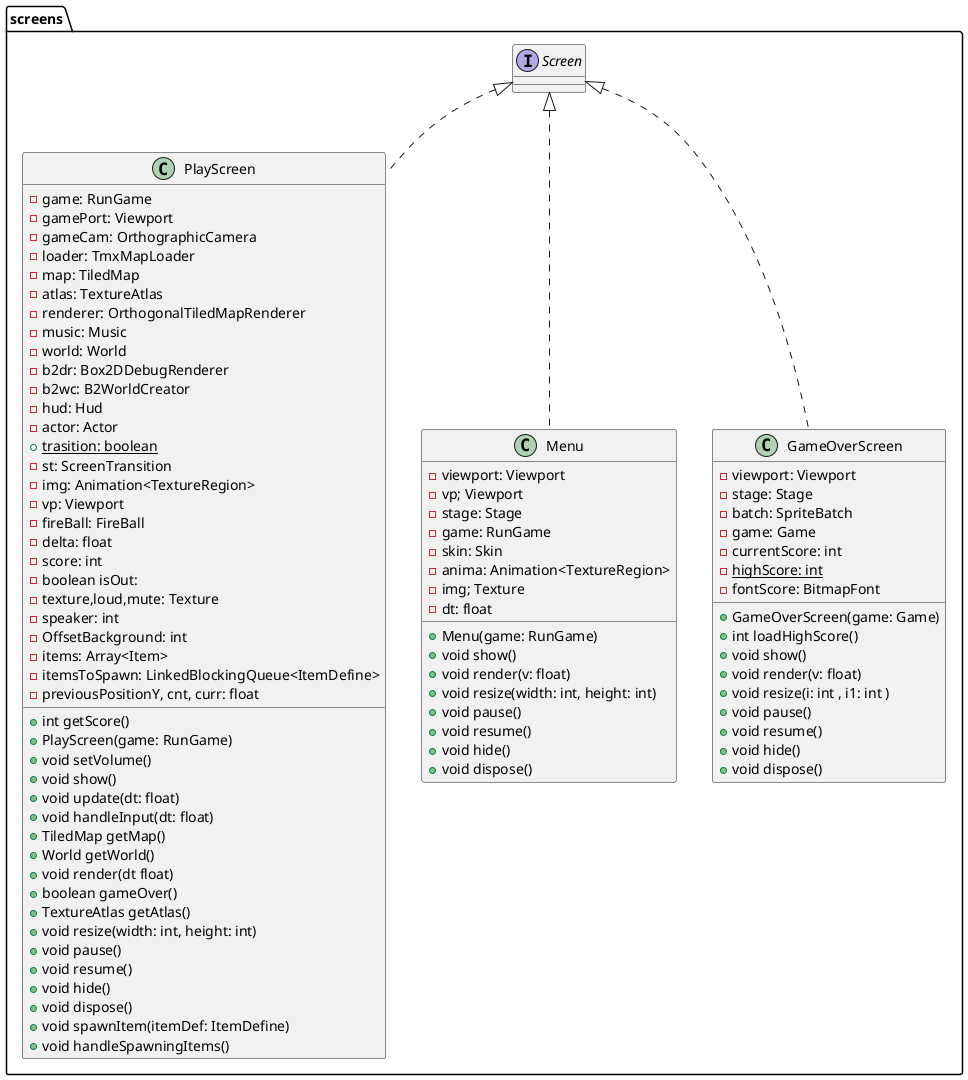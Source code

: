 @startuml
'https://plantuml.com/sequence-diagram

package screens{
class PlayScreen implements Screen
class Menu implements Screen
class GameOverScreen implements Screen
class PlayScreen{
- game: RunGame
- gamePort: Viewport
- gameCam: OrthographicCamera
- loader: TmxMapLoader
- map: TiledMap
- atlas: TextureAtlas
- renderer: OrthogonalTiledMapRenderer
- music: Music
- world: World
- b2dr: Box2DDebugRenderer
- b2wc: B2WorldCreator
- hud: Hud
- actor: Actor
+ {static} trasition: boolean
- st: ScreenTransition
- img: Animation<TextureRegion>
- vp: Viewport
- fireBall: FireBall
- delta: float
- score: int
- boolean isOut:
- texture,loud,mute: Texture
- speaker: int
- OffsetBackground: int
- items: Array<Item>
- itemsToSpawn: LinkedBlockingQueue<ItemDefine>
- previousPositionY, cnt, curr: float

+ int getScore()
+ PlayScreen(game: RunGame)
+ void setVolume()
+ void show()
+ void update(dt: float)
+ void handleInput(dt: float)
+ TiledMap getMap()
+ World getWorld()
+ void render(dt float)
+ boolean gameOver()
+ TextureAtlas getAtlas()
+ void resize(width: int, height: int)
+ void pause()
+ void resume()
+ void hide()
+ void dispose()
+ void spawnItem(itemDef: ItemDefine)
+ void handleSpawningItems()
}
class  Menu{
- viewport: Viewport
- vp; Viewport
- stage: Stage
- game: RunGame
- skin: Skin
- anima: Animation<TextureRegion>
- img; Texture
- dt: float

+ Menu(game: RunGame)
+ void show()
+ void render(v: float)
+ void resize(width: int, height: int)
+ void pause()
+ void resume()
+ void hide()
+ void dispose()
}

class GameOverScreen{
- viewport: Viewport
- stage: Stage
- batch: SpriteBatch
- game: Game
- currentScore: int
- {static} highScore: int
- fontScore: BitmapFont

+ GameOverScreen(game: Game)
+ int loadHighScore()
+ void show()
+ void render(v: float)
+ void resize(i: int , i1: int )
+ void pause()
+ void resume()
+ void hide()
+ void dispose()
}
}
@enduml